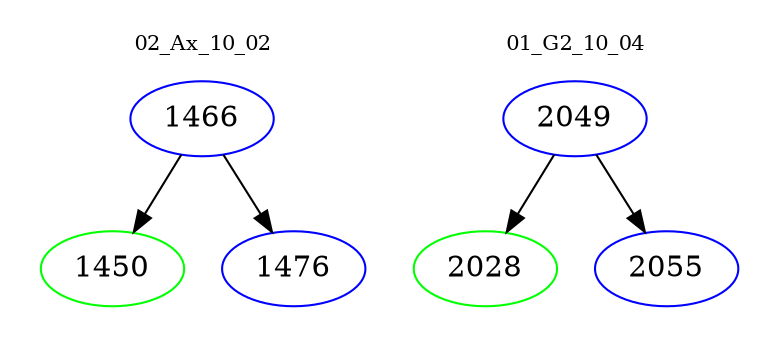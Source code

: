 digraph{
subgraph cluster_0 {
color = white
label = "02_Ax_10_02";
fontsize=10;
T0_1466 [label="1466", color="blue"]
T0_1466 -> T0_1450 [color="black"]
T0_1450 [label="1450", color="green"]
T0_1466 -> T0_1476 [color="black"]
T0_1476 [label="1476", color="blue"]
}
subgraph cluster_1 {
color = white
label = "01_G2_10_04";
fontsize=10;
T1_2049 [label="2049", color="blue"]
T1_2049 -> T1_2028 [color="black"]
T1_2028 [label="2028", color="green"]
T1_2049 -> T1_2055 [color="black"]
T1_2055 [label="2055", color="blue"]
}
}
